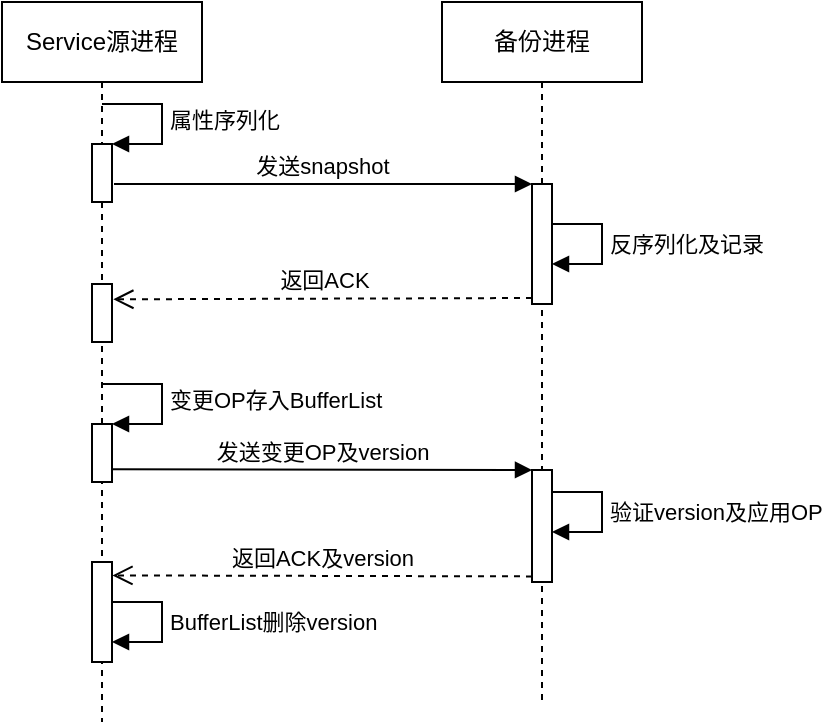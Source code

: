<mxfile version="15.1.1" type="github">
  <diagram id="Lb1kzcmXoc_YPa0N7_yR" name="第 1 页">
    <mxGraphModel dx="629" dy="382" grid="1" gridSize="10" guides="1" tooltips="1" connect="1" arrows="1" fold="1" page="1" pageScale="1" pageWidth="827" pageHeight="1169" math="0" shadow="0">
      <root>
        <mxCell id="0" />
        <mxCell id="1" parent="0" />
        <mxCell id="PQgbL9EoMZY3t9k04Czg-15" value="Service源进程" style="shape=umlLifeline;perimeter=lifelinePerimeter;whiteSpace=wrap;html=1;container=1;collapsible=0;recursiveResize=0;outlineConnect=0;" vertex="1" parent="1">
          <mxGeometry x="160" y="130" width="100" height="360" as="geometry" />
        </mxCell>
        <mxCell id="PQgbL9EoMZY3t9k04Czg-16" value="" style="html=1;points=[];perimeter=orthogonalPerimeter;" vertex="1" parent="PQgbL9EoMZY3t9k04Czg-15">
          <mxGeometry x="45" y="71" width="10" height="29" as="geometry" />
        </mxCell>
        <mxCell id="PQgbL9EoMZY3t9k04Czg-17" value="属性序列化" style="edgeStyle=orthogonalEdgeStyle;html=1;align=left;spacingLeft=2;endArrow=block;rounded=0;entryX=1;entryY=0;" edge="1" target="PQgbL9EoMZY3t9k04Czg-16" parent="PQgbL9EoMZY3t9k04Czg-15">
          <mxGeometry relative="1" as="geometry">
            <mxPoint x="50" y="51" as="sourcePoint" />
            <Array as="points">
              <mxPoint x="80" y="51" />
            </Array>
          </mxGeometry>
        </mxCell>
        <mxCell id="PQgbL9EoMZY3t9k04Czg-26" value="" style="html=1;points=[];perimeter=orthogonalPerimeter;" vertex="1" parent="PQgbL9EoMZY3t9k04Czg-15">
          <mxGeometry x="45" y="141" width="10" height="29" as="geometry" />
        </mxCell>
        <mxCell id="PQgbL9EoMZY3t9k04Czg-27" value="" style="html=1;points=[];perimeter=orthogonalPerimeter;" vertex="1" parent="PQgbL9EoMZY3t9k04Czg-15">
          <mxGeometry x="45" y="211" width="10" height="29" as="geometry" />
        </mxCell>
        <mxCell id="PQgbL9EoMZY3t9k04Czg-28" value="变更OP存入BufferList" style="edgeStyle=orthogonalEdgeStyle;html=1;align=left;spacingLeft=2;endArrow=block;rounded=0;entryX=1;entryY=0;" edge="1" target="PQgbL9EoMZY3t9k04Czg-27" parent="PQgbL9EoMZY3t9k04Czg-15">
          <mxGeometry relative="1" as="geometry">
            <mxPoint x="50" y="191" as="sourcePoint" />
            <Array as="points">
              <mxPoint x="80" y="191" />
            </Array>
          </mxGeometry>
        </mxCell>
        <mxCell id="PQgbL9EoMZY3t9k04Czg-34" value="" style="html=1;points=[];perimeter=orthogonalPerimeter;" vertex="1" parent="PQgbL9EoMZY3t9k04Czg-15">
          <mxGeometry x="45" y="280" width="10" height="50" as="geometry" />
        </mxCell>
        <mxCell id="PQgbL9EoMZY3t9k04Czg-18" value="备份进程" style="shape=umlLifeline;perimeter=lifelinePerimeter;whiteSpace=wrap;html=1;container=1;collapsible=0;recursiveResize=0;outlineConnect=0;" vertex="1" parent="1">
          <mxGeometry x="380" y="130" width="100" height="350" as="geometry" />
        </mxCell>
        <mxCell id="PQgbL9EoMZY3t9k04Czg-21" value="" style="html=1;points=[];perimeter=orthogonalPerimeter;" vertex="1" parent="PQgbL9EoMZY3t9k04Czg-18">
          <mxGeometry x="45" y="91" width="10" height="60" as="geometry" />
        </mxCell>
        <mxCell id="PQgbL9EoMZY3t9k04Czg-29" value="" style="html=1;points=[];perimeter=orthogonalPerimeter;" vertex="1" parent="PQgbL9EoMZY3t9k04Czg-18">
          <mxGeometry x="45" y="234" width="10" height="56" as="geometry" />
        </mxCell>
        <mxCell id="PQgbL9EoMZY3t9k04Czg-22" value="发送snapshot" style="html=1;verticalAlign=bottom;endArrow=block;entryX=0;entryY=0;exitX=1.1;exitY=0.69;exitDx=0;exitDy=0;exitPerimeter=0;" edge="1" target="PQgbL9EoMZY3t9k04Czg-21" parent="1" source="PQgbL9EoMZY3t9k04Czg-16">
          <mxGeometry relative="1" as="geometry">
            <mxPoint x="230" y="221" as="sourcePoint" />
          </mxGeometry>
        </mxCell>
        <mxCell id="PQgbL9EoMZY3t9k04Czg-25" value="反序列化及记录" style="edgeStyle=orthogonalEdgeStyle;html=1;align=left;spacingLeft=2;endArrow=block;rounded=0;entryX=1;entryY=0;" edge="1" parent="1">
          <mxGeometry relative="1" as="geometry">
            <mxPoint x="435" y="241" as="sourcePoint" />
            <Array as="points">
              <mxPoint x="460" y="241" />
            </Array>
            <mxPoint x="435" y="261" as="targetPoint" />
          </mxGeometry>
        </mxCell>
        <mxCell id="PQgbL9EoMZY3t9k04Czg-23" value="返回ACK" style="html=1;verticalAlign=bottom;endArrow=open;dashed=1;endSize=8;exitX=0;exitY=0.95;entryX=1.067;entryY=0.264;entryDx=0;entryDy=0;entryPerimeter=0;" edge="1" source="PQgbL9EoMZY3t9k04Czg-21" parent="1" target="PQgbL9EoMZY3t9k04Czg-26">
          <mxGeometry relative="1" as="geometry">
            <mxPoint x="215" y="275" as="targetPoint" />
          </mxGeometry>
        </mxCell>
        <mxCell id="PQgbL9EoMZY3t9k04Czg-30" value="发送变更OP及version" style="html=1;verticalAlign=bottom;endArrow=block;entryX=0;entryY=0;exitX=1;exitY=0.782;exitDx=0;exitDy=0;exitPerimeter=0;" edge="1" target="PQgbL9EoMZY3t9k04Czg-29" parent="1" source="PQgbL9EoMZY3t9k04Czg-27">
          <mxGeometry relative="1" as="geometry">
            <mxPoint x="355" y="364" as="sourcePoint" />
          </mxGeometry>
        </mxCell>
        <mxCell id="PQgbL9EoMZY3t9k04Czg-33" value="验证version及应用OP" style="edgeStyle=orthogonalEdgeStyle;html=1;align=left;spacingLeft=2;endArrow=block;rounded=0;entryX=1;entryY=0;" edge="1" parent="1">
          <mxGeometry relative="1" as="geometry">
            <mxPoint x="435" y="375" as="sourcePoint" />
            <Array as="points">
              <mxPoint x="460" y="375" />
            </Array>
            <mxPoint x="435" y="395" as="targetPoint" />
          </mxGeometry>
        </mxCell>
        <mxCell id="PQgbL9EoMZY3t9k04Czg-31" value="返回ACK及version" style="html=1;verticalAlign=bottom;endArrow=open;dashed=1;endSize=8;exitX=0;exitY=0.95;entryX=1.022;entryY=0.134;entryDx=0;entryDy=0;entryPerimeter=0;" edge="1" source="PQgbL9EoMZY3t9k04Czg-29" parent="1" target="PQgbL9EoMZY3t9k04Czg-34">
          <mxGeometry relative="1" as="geometry">
            <mxPoint x="320" y="417" as="targetPoint" />
          </mxGeometry>
        </mxCell>
        <mxCell id="PQgbL9EoMZY3t9k04Czg-36" value="BufferList删除version" style="edgeStyle=orthogonalEdgeStyle;html=1;align=left;spacingLeft=2;endArrow=block;rounded=0;entryX=1;entryY=0;" edge="1" parent="1">
          <mxGeometry relative="1" as="geometry">
            <mxPoint x="215" y="430" as="sourcePoint" />
            <Array as="points">
              <mxPoint x="240" y="430" />
            </Array>
            <mxPoint x="215" y="450" as="targetPoint" />
          </mxGeometry>
        </mxCell>
      </root>
    </mxGraphModel>
  </diagram>
</mxfile>

